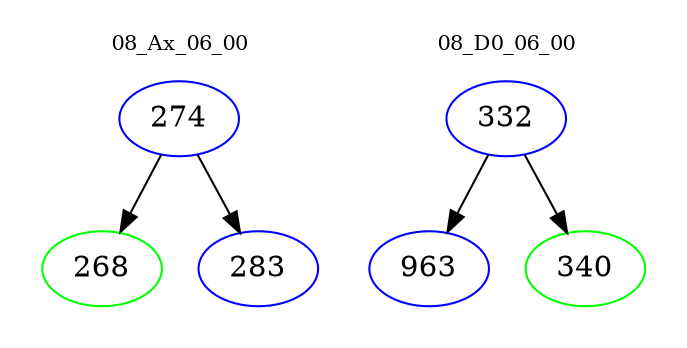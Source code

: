 digraph{
subgraph cluster_0 {
color = white
label = "08_Ax_06_00";
fontsize=10;
T0_274 [label="274", color="blue"]
T0_274 -> T0_268 [color="black"]
T0_268 [label="268", color="green"]
T0_274 -> T0_283 [color="black"]
T0_283 [label="283", color="blue"]
}
subgraph cluster_1 {
color = white
label = "08_D0_06_00";
fontsize=10;
T1_332 [label="332", color="blue"]
T1_332 -> T1_963 [color="black"]
T1_963 [label="963", color="blue"]
T1_332 -> T1_340 [color="black"]
T1_340 [label="340", color="green"]
}
}

